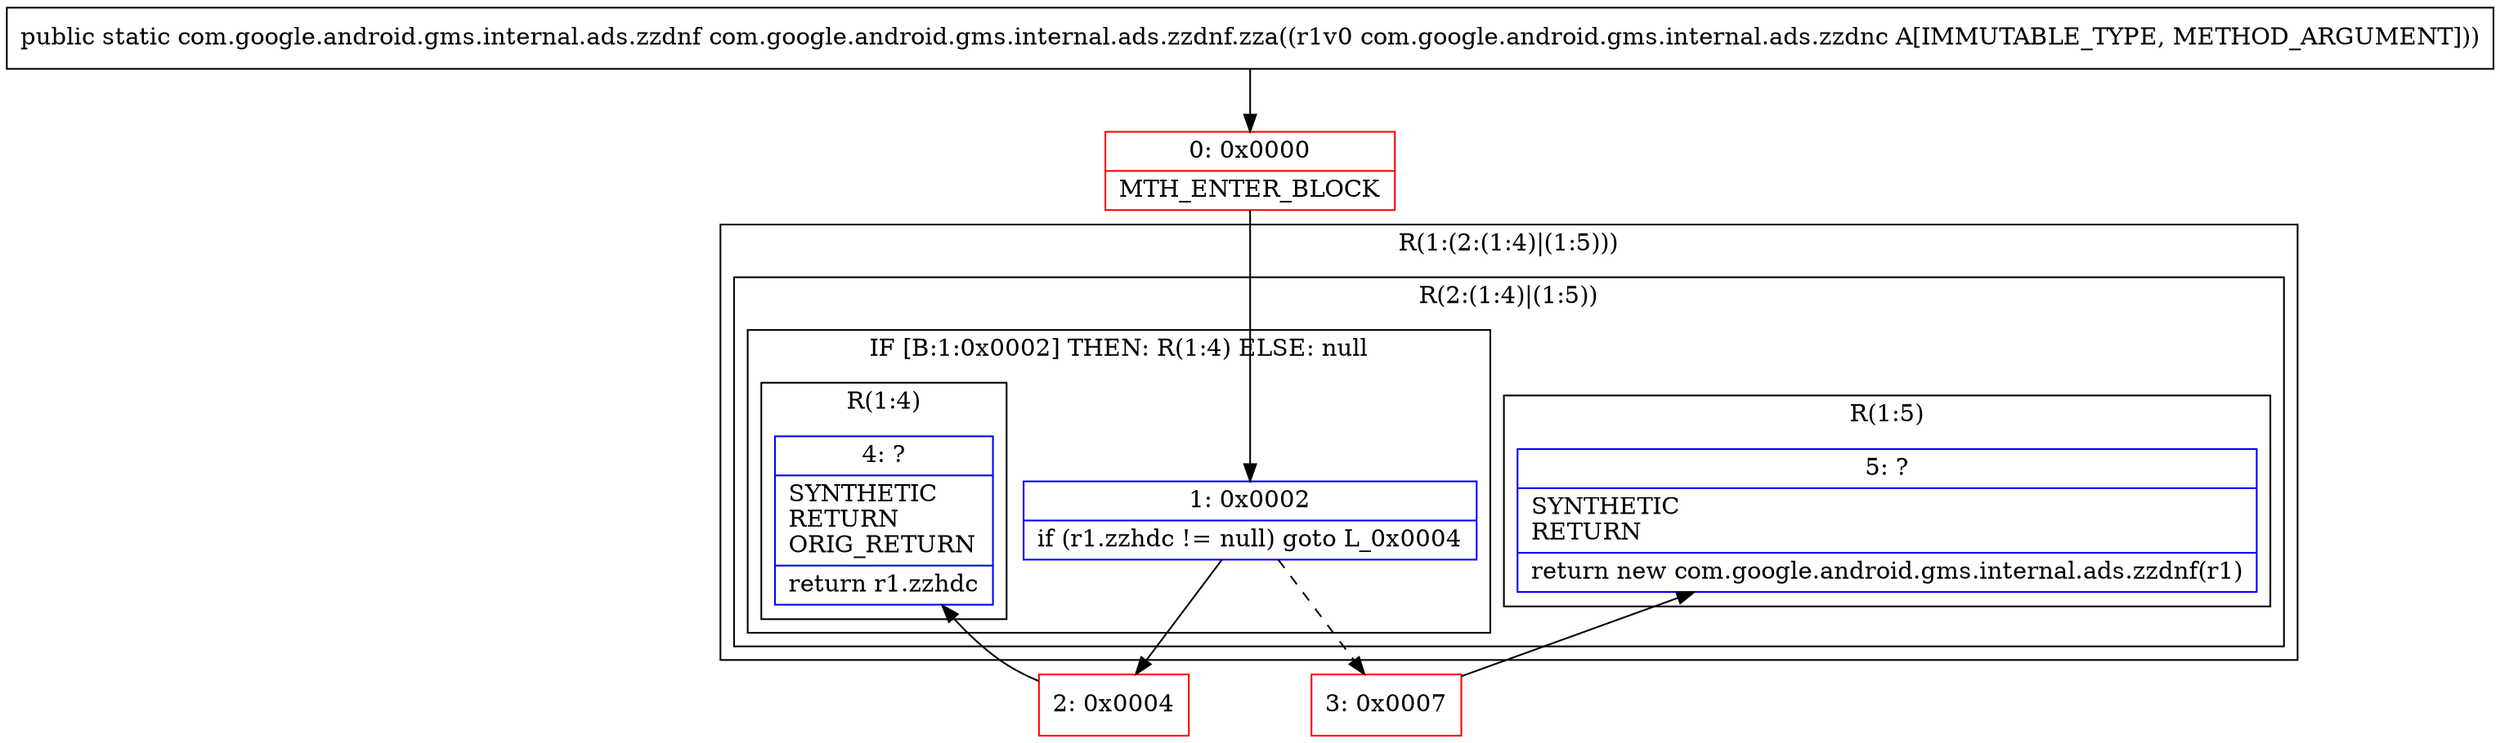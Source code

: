 digraph "CFG forcom.google.android.gms.internal.ads.zzdnf.zza(Lcom\/google\/android\/gms\/internal\/ads\/zzdnc;)Lcom\/google\/android\/gms\/internal\/ads\/zzdnf;" {
subgraph cluster_Region_1235265334 {
label = "R(1:(2:(1:4)|(1:5)))";
node [shape=record,color=blue];
subgraph cluster_Region_42177736 {
label = "R(2:(1:4)|(1:5))";
node [shape=record,color=blue];
subgraph cluster_IfRegion_1439175877 {
label = "IF [B:1:0x0002] THEN: R(1:4) ELSE: null";
node [shape=record,color=blue];
Node_1 [shape=record,label="{1\:\ 0x0002|if (r1.zzhdc != null) goto L_0x0004\l}"];
subgraph cluster_Region_661901995 {
label = "R(1:4)";
node [shape=record,color=blue];
Node_4 [shape=record,label="{4\:\ ?|SYNTHETIC\lRETURN\lORIG_RETURN\l|return r1.zzhdc\l}"];
}
}
subgraph cluster_Region_1806063716 {
label = "R(1:5)";
node [shape=record,color=blue];
Node_5 [shape=record,label="{5\:\ ?|SYNTHETIC\lRETURN\l|return new com.google.android.gms.internal.ads.zzdnf(r1)\l}"];
}
}
}
Node_0 [shape=record,color=red,label="{0\:\ 0x0000|MTH_ENTER_BLOCK\l}"];
Node_2 [shape=record,color=red,label="{2\:\ 0x0004}"];
Node_3 [shape=record,color=red,label="{3\:\ 0x0007}"];
MethodNode[shape=record,label="{public static com.google.android.gms.internal.ads.zzdnf com.google.android.gms.internal.ads.zzdnf.zza((r1v0 com.google.android.gms.internal.ads.zzdnc A[IMMUTABLE_TYPE, METHOD_ARGUMENT])) }"];
MethodNode -> Node_0;
Node_1 -> Node_2;
Node_1 -> Node_3[style=dashed];
Node_0 -> Node_1;
Node_2 -> Node_4;
Node_3 -> Node_5;
}


